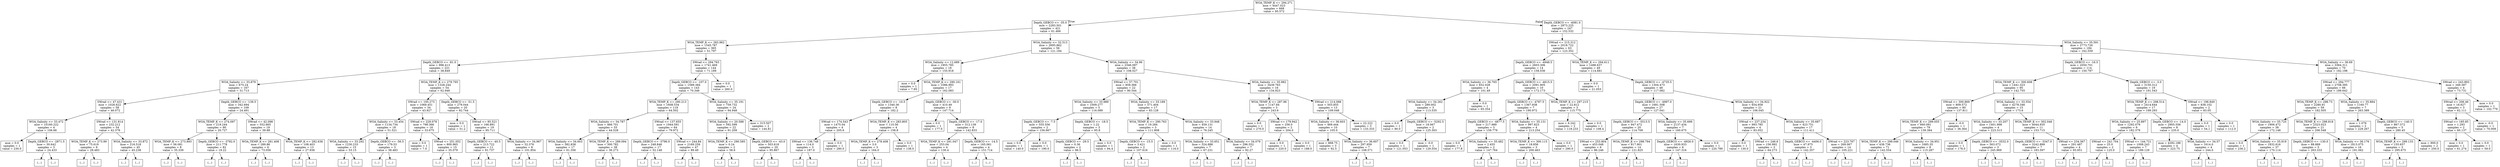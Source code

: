 digraph Tree {
node [shape=box] ;
0 [label="WOA_TEMP_K <= 294.271\nmse = 4447.023\nsamples = 668\nvalue = 95.572"] ;
1 [label="Depth_GEBCO <= -35.0\nmse = 2283.501\nsamples = 421\nvalue = 61.466"] ;
0 -> 1 [labeldistance=2.5, labelangle=45, headlabel="True"] ;
2 [label="WOA_TEMP_K <= 283.962\nmse = 1545.787\nsamples = 365\nvalue = 51.797"] ;
1 -> 2 ;
3 [label="Depth_GEBCO <= -81.0\nmse = 996.413\nsamples = 221\nvalue = 38.849"] ;
2 -> 3 ;
4 [label="WOA_Salinity <= 33.879\nmse = 675.24\nsamples = 167\nvalue = 31.713"] ;
3 -> 4 ;
5 [label="SWrad <= 47.431\nmse = 1026.622\nsamples = 58\nvalue = 46.072"] ;
4 -> 5 ;
6 [label="WOA_Salinity <= 33.472\nmse = 10160.222\nsamples = 4\nvalue = 106.66"] ;
5 -> 6 ;
7 [label="mse = 0.0\nsamples = 1\nvalue = 230.0"] ;
6 -> 7 ;
8 [label="Depth_GEBCO <= -2871.5\nmse = 30.642\nsamples = 3\nvalue = 24.433"] ;
6 -> 8 ;
9 [label="(...)"] ;
8 -> 9 ;
12 [label="(...)"] ;
8 -> 12 ;
13 [label="SWrad <= 131.814\nmse = 232.212\nsamples = 54\nvalue = 42.378"] ;
5 -> 13 ;
14 [label="WOA_TEMP_K <= 273.99\nmse = 75.619\nsamples = 9\nvalue = 28.483"] ;
13 -> 14 ;
15 [label="(...)"] ;
14 -> 15 ;
20 [label="(...)"] ;
14 -> 20 ;
29 [label="WOA_Salinity <= 33.872\nmse = 216.518\nsamples = 45\nvalue = 45.238"] ;
13 -> 29 ;
30 [label="(...)"] ;
29 -> 30 ;
109 [label="(...)"] ;
29 -> 109 ;
110 [label="Depth_GEBCO <= -139.5\nmse = 342.694\nsamples = 109\nvalue = 24.491"] ;
4 -> 110 ;
111 [label="WOA_TEMP_K <= 274.097\nmse = 219.244\nsamples = 90\nvalue = 20.727"] ;
110 -> 111 ;
112 [label="WOA_TEMP_K <= 273.893\nmse = 56.081\nsamples = 8\nvalue = 35.339"] ;
111 -> 112 ;
113 [label="(...)"] ;
112 -> 113 ;
126 [label="(...)"] ;
112 -> 126 ;
127 [label="Depth_GEBCO <= -3782.0\nmse = 211.778\nsamples = 82\nvalue = 19.22"] ;
111 -> 127 ;
128 [label="(...)"] ;
127 -> 128 ;
149 [label="(...)"] ;
127 -> 149 ;
234 [label="SWrad <= 42.098\nmse = 552.665\nsamples = 19\nvalue = 39.88"] ;
110 -> 234 ;
235 [label="WOA_TEMP_K <= 281.408\nmse = 289.86\nsamples = 6\nvalue = 73.056"] ;
234 -> 235 ;
236 [label="(...)"] ;
235 -> 236 ;
243 [label="(...)"] ;
235 -> 243 ;
246 [label="WOA_TEMP_K <= 282.636\nmse = 108.403\nsamples = 13\nvalue = 27.936"] ;
234 -> 246 ;
247 [label="(...)"] ;
246 -> 247 ;
252 [label="(...)"] ;
246 -> 252 ;
269 [label="WOA_TEMP_K <= 279.795\nmse = 1328.244\nsamples = 54\nvalue = 62.946"] ;
3 -> 269 ;
270 [label="SWrad <= 195.273\nmse = 1069.451\nsamples = 34\nvalue = 43.927"] ;
269 -> 270 ;
271 [label="WOA_Salinity <= 33.454\nmse = 1134.734\nsamples = 18\nvalue = 51.521"] ;
270 -> 271 ;
272 [label="WOA_Salinity <= 33.292\nmse = 1230.233\nsamples = 15\nvalue = 53.15"] ;
271 -> 272 ;
273 [label="(...)"] ;
272 -> 273 ;
280 [label="(...)"] ;
272 -> 280 ;
281 [label="Depth_GEBCO <= -56.5\nmse = 179.53\nsamples = 3\nvalue = 38.483"] ;
271 -> 281 ;
282 [label="(...)"] ;
281 -> 282 ;
283 [label="(...)"] ;
281 -> 283 ;
284 [label="SWrad <= 229.078\nmse = 798.366\nsamples = 16\nvalue = 33.675"] ;
270 -> 284 ;
285 [label="mse = 0.0\nsamples = 1\nvalue = 7.0"] ;
284 -> 285 ;
286 [label="SWrad <= 251.052\nmse = 800.965\nsamples = 15\nvalue = 35.079"] ;
284 -> 286 ;
287 [label="(...)"] ;
286 -> 287 ;
288 [label="(...)"] ;
286 -> 288 ;
289 [label="Depth_GEBCO <= -51.5\nmse = 279.044\nsamples = 20\nvalue = 92.744"] ;
269 -> 289 ;
290 [label="mse = 0.0\nsamples = 1\nvalue = 51.2"] ;
289 -> 290 ;
291 [label="SWrad <= 85.521\nmse = 166.891\nsamples = 19\nvalue = 95.711"] ;
289 -> 291 ;
292 [label="Depth_GEBCO <= -40.5\nmse = 213.722\nsamples = 11\nvalue = 91.737"] ;
291 -> 292 ;
293 [label="(...)"] ;
292 -> 293 ;
304 [label="(...)"] ;
292 -> 304 ;
305 [label="WOA_Salinity <= 34.967\nmse = 32.376\nsamples = 8\nvalue = 101.854"] ;
291 -> 305 ;
306 [label="(...)"] ;
305 -> 306 ;
307 [label="(...)"] ;
305 -> 307 ;
308 [label="SWrad <= 294.763\nmse = 1741.469\nsamples = 144\nvalue = 71.189"] ;
2 -> 308 ;
309 [label="Depth_GEBCO <= -107.0\nmse = 1589.384\nsamples = 143\nvalue = 70.346"] ;
308 -> 309 ;
310 [label="WOA_TEMP_K <= 290.213\nmse = 1608.534\nsamples = 119\nvalue = 64.502"] ;
309 -> 310 ;
311 [label="WOA_Salinity <= 34.787\nmse = 466.701\nsamples = 55\nvalue = 44.528"] ;
310 -> 311 ;
312 [label="WOA_Salinity <= 34.603\nmse = 382.838\nsamples = 17\nvalue = 61.356"] ;
311 -> 312 ;
313 [label="(...)"] ;
312 -> 313 ;
336 [label="(...)"] ;
312 -> 336 ;
341 [label="WOA_TEMP_K <= 289.094\nmse = 300.782\nsamples = 38\nvalue = 36.273"] ;
311 -> 341 ;
342 [label="(...)"] ;
341 -> 342 ;
383 [label="(...)"] ;
341 -> 383 ;
404 [label="SWrad <= 137.655\nmse = 1944.591\nsamples = 64\nvalue = 79.972"] ;
310 -> 404 ;
405 [label="Depth_GEBCO <= -3796.0\nmse = 248.846\nsamples = 17\nvalue = 52.148"] ;
404 -> 405 ;
406 [label="(...)"] ;
405 -> 406 ;
435 [label="(...)"] ;
405 -> 435 ;
438 [label="SWrad <= 244.84\nmse = 2169.259\nsamples = 47\nvalue = 89.49"] ;
404 -> 438 ;
439 [label="(...)"] ;
438 -> 439 ;
486 [label="(...)"] ;
438 -> 486 ;
511 [label="WOA_Salinity <= 35.191\nmse = 759.732\nsamples = 24\nvalue = 94.948"] ;
309 -> 511 ;
512 [label="WOA_Salinity <= 20.588\nmse = 592.599\nsamples = 22\nvalue = 91.209"] ;
511 -> 512 ;
513 [label="WOA_TEMP_K <= 290.585\nmse = 0.24\nsamples = 2\nvalue = 58.6"] ;
512 -> 513 ;
514 [label="(...)"] ;
513 -> 514 ;
515 [label="(...)"] ;
513 -> 515 ;
516 [label="Depth_GEBCO <= -43.0\nmse = 503.618\nsamples = 20\nvalue = 95.867"] ;
512 -> 516 ;
517 [label="(...)"] ;
516 -> 517 ;
546 [label="(...)"] ;
516 -> 546 ;
555 [label="mse = 315.507\nsamples = 2\nvalue = 144.81"] ;
511 -> 555 ;
556 [label="mse = 0.0\nsamples = 1\nvalue = 260.0"] ;
308 -> 556 ;
557 [label="WOA_Salinity <= 32.513\nmse = 2695.862\nsamples = 56\nvalue = 121.184"] ;
1 -> 557 ;
558 [label="WOA_Salinity <= 12.689\nmse = 1955.785\nsamples = 18\nvalue = 155.918"] ;
557 -> 558 ;
559 [label="mse = 0.0\nsamples = 1\nvalue = 7.95"] ;
558 -> 559 ;
560 [label="WOA_TEMP_K <= 290.161\nmse = 1086.993\nsamples = 17\nvalue = 162.083"] ;
558 -> 560 ;
561 [label="Depth_GEBCO <= -10.5\nmse = 1340.36\nsamples = 8\nvalue = 182.2"] ;
560 -> 561 ;
562 [label="SWrad <= 174.543\nmse = 1475.04\nsamples = 4\nvalue = 205.6"] ;
561 -> 562 ;
563 [label="SWrad <= 136.748\nmse = 114.0\nsamples = 3\nvalue = 187.0"] ;
562 -> 563 ;
564 [label="(...)"] ;
563 -> 564 ;
565 [label="(...)"] ;
563 -> 565 ;
568 [label="mse = 0.0\nsamples = 1\nvalue = 280.0"] ;
562 -> 568 ;
569 [label="WOA_TEMP_K <= 283.805\nmse = 110.56\nsamples = 4\nvalue = 158.8"] ;
561 -> 569 ;
570 [label="WOA_TEMP_K <= 278.408\nmse = 3.0\nsamples = 3\nvalue = 164.0"] ;
569 -> 570 ;
571 [label="(...)"] ;
570 -> 571 ;
572 [label="(...)"] ;
570 -> 572 ;
573 [label="mse = 0.0\nsamples = 1\nvalue = 138.0"] ;
569 -> 573 ;
574 [label="Depth_GEBCO <= -30.0\nmse = 410.49\nsamples = 9\nvalue = 147.714"] ;
560 -> 574 ;
575 [label="mse = 0.0\nsamples = 1\nvalue = 177.0"] ;
574 -> 575 ;
576 [label="Depth_GEBCO <= -17.0\nmse = 312.139\nsamples = 8\nvalue = 142.833"] ;
574 -> 576 ;
577 [label="WOA_TEMP_K <= 291.047\nmse = 253.04\nsamples = 4\nvalue = 130.4"] ;
576 -> 577 ;
578 [label="(...)"] ;
577 -> 578 ;
583 [label="(...)"] ;
577 -> 583 ;
584 [label="Depth_GEBCO <= -14.5\nmse = 165.061\nsamples = 4\nvalue = 151.714"] ;
576 -> 584 ;
585 [label="(...)"] ;
584 -> 585 ;
586 [label="(...)"] ;
584 -> 586 ;
591 [label="WOA_Salinity <= 34.96\nmse = 2346.097\nsamples = 38\nvalue = 108.027"] ;
557 -> 591 ;
592 [label="SWrad <= 57.701\nmse = 859.366\nsamples = 22\nvalue = 90.544"] ;
591 -> 592 ;
593 [label="WOA_Salinity <= 33.989\nmse = 1009.277\nsamples = 5\nvalue = 116.089"] ;
592 -> 593 ;
594 [label="Depth_GEBCO <= -7.5\nmse = 555.556\nsamples = 2\nvalue = 156.667"] ;
593 -> 594 ;
595 [label="mse = 0.0\nsamples = 1\nvalue = 140.0"] ;
594 -> 595 ;
596 [label="mse = 0.0\nsamples = 1\nvalue = 190.0"] ;
594 -> 596 ;
597 [label="Depth_GEBCO <= -18.5\nmse = 1.22\nsamples = 3\nvalue = 95.8"] ;
593 -> 597 ;
598 [label="Depth_GEBCO <= -29.5\nmse = 0.36\nsamples = 2\nvalue = 96.5"] ;
597 -> 598 ;
599 [label="(...)"] ;
598 -> 599 ;
600 [label="(...)"] ;
598 -> 600 ;
601 [label="mse = 0.0\nsamples = 1\nvalue = 94.4"] ;
597 -> 601 ;
602 [label="WOA_Salinity <= 33.189\nmse = 571.404\nsamples = 17\nvalue = 83.128"] ;
592 -> 602 ;
603 [label="WOA_TEMP_K <= 290.763\nmse = 19.284\nsamples = 3\nvalue = 111.808"] ;
602 -> 603 ;
604 [label="Depth_GEBCO <= -15.5\nmse = 3.421\nsamples = 2\nvalue = 107.616"] ;
603 -> 604 ;
605 [label="(...)"] ;
604 -> 605 ;
606 [label="(...)"] ;
604 -> 606 ;
607 [label="mse = 0.0\nsamples = 1\nvalue = 116.0"] ;
603 -> 607 ;
608 [label="WOA_Salinity <= 33.948\nmse = 459.131\nsamples = 14\nvalue = 76.245"] ;
602 -> 608 ;
609 [label="WOA_Salinity <= 33.651\nmse = 324.888\nsamples = 7\nvalue = 67.231"] ;
608 -> 609 ;
610 [label="(...)"] ;
609 -> 610 ;
613 [label="(...)"] ;
609 -> 613 ;
622 [label="WOA_Salinity <= 34.079\nmse = 296.552\nsamples = 7\nvalue = 92.27"] ;
608 -> 622 ;
623 [label="(...)"] ;
622 -> 623 ;
624 [label="(...)"] ;
622 -> 624 ;
635 [label="WOA_Salinity <= 35.982\nmse = 3439.763\nsamples = 16\nvalue = 134.923"] ;
591 -> 635 ;
636 [label="WOA_TEMP_K <= 287.96\nmse = 1147.84\nsamples = 3\nvalue = 243.6"] ;
635 -> 636 ;
637 [label="mse = 0.0\nsamples = 1\nvalue = 270.0"] ;
636 -> 637 ;
638 [label="SWrad <= 179.942\nmse = 256.0\nsamples = 2\nvalue = 204.0"] ;
636 -> 638 ;
639 [label="mse = 0.0\nsamples = 1\nvalue = 220.0"] ;
638 -> 639 ;
640 [label="mse = 0.0\nsamples = 1\nvalue = 188.0"] ;
638 -> 640 ;
641 [label="SWrad <= 214.088\nmse = 503.855\nsamples = 13\nvalue = 109.048"] ;
635 -> 641 ;
642 [label="WOA_Salinity <= 36.603\nmse = 469.444\nsamples = 10\nvalue = 105.0"] ;
641 -> 642 ;
643 [label="mse = 868.75\nsamples = 3\nvalue = 92.5"] ;
642 -> 643 ;
644 [label="WOA_Salinity <= 36.607\nmse = 297.959\nsamples = 7\nvalue = 108.571"] ;
642 -> 644 ;
645 [label="(...)"] ;
644 -> 645 ;
646 [label="(...)"] ;
644 -> 646 ;
651 [label="mse = 22.222\nsamples = 3\nvalue = 133.333"] ;
641 -> 651 ;
652 [label="Depth_GEBCO <= -4081.0\nmse = 2873.225\nsamples = 247\nvalue = 152.532"] ;
0 -> 652 [labeldistance=2.5, labelangle=-45, headlabel="False"] ;
653 [label="SWrad <= 215.312\nmse = 2018.722\nsamples = 63\nvalue = 123.352"] ;
652 -> 653 ;
654 [label="Depth_GEBCO <= -4948.5\nmse = 2603.306\nsamples = 14\nvalue = 158.036"] ;
653 -> 654 ;
655 [label="WOA_Salinity <= 36.765\nmse = 652.028\nsamples = 4\nvalue = 101.49"] ;
654 -> 655 ;
656 [label="WOA_Salinity <= 34.262\nmse = 289.002\nsamples = 3\nvalue = 113.535"] ;
655 -> 656 ;
657 [label="mse = 0.0\nsamples = 1\nvalue = 90.0"] ;
656 -> 657 ;
658 [label="Depth_GEBCO <= -5292.5\nmse = 18.067\nsamples = 2\nvalue = 125.303"] ;
656 -> 658 ;
659 [label="mse = 0.0\nsamples = 1\nvalue = 121.053"] ;
658 -> 659 ;
660 [label="mse = -0.0\nsamples = 1\nvalue = 129.554"] ;
658 -> 660 ;
661 [label="mse = 0.0\nsamples = 1\nvalue = 65.354"] ;
655 -> 661 ;
662 [label="Depth_GEBCO <= -4615.5\nmse = 2091.905\nsamples = 10\nvalue = 172.173"] ;
654 -> 662 ;
663 [label="Depth_GEBCO <= -4787.5\nmse = 1367.938\nsamples = 7\nvalue = 190.972"] ;
662 -> 663 ;
664 [label="Depth_GEBCO <= -4877.5\nmse = 217.989\nsamples = 3\nvalue = 159.779"] ;
663 -> 664 ;
665 [label="mse = 0.0\nsamples = 1\nvalue = 177.8"] ;
664 -> 665 ;
666 [label="WOA_Salinity <= 35.482\nmse = 2.455\nsamples = 2\nvalue = 147.764"] ;
664 -> 666 ;
667 [label="(...)"] ;
666 -> 667 ;
668 [label="(...)"] ;
666 -> 668 ;
669 [label="WOA_Salinity <= 35.131\nmse = 997.823\nsamples = 4\nvalue = 213.254"] ;
663 -> 669 ;
670 [label="WOA_TEMP_K <= 300.115\nmse = 18.856\nsamples = 3\nvalue = 200.463"] ;
669 -> 670 ;
671 [label="(...)"] ;
670 -> 671 ;
674 [label="(...)"] ;
670 -> 674 ;
675 [label="mse = 0.0\nsamples = 1\nvalue = 290.0"] ;
669 -> 675 ;
676 [label="WOA_TEMP_K <= 297.215\nmse = 22.812\nsamples = 3\nvalue = 115.775"] ;
662 -> 676 ;
677 [label="mse = 6.242\nsamples = 2\nvalue = 118.233"] ;
676 -> 677 ;
678 [label="mse = 0.0\nsamples = 1\nvalue = 108.4"] ;
676 -> 678 ;
679 [label="WOA_TEMP_K <= 294.611\nmse = 1496.637\nsamples = 49\nvalue = 114.681"] ;
653 -> 679 ;
680 [label="mse = 0.0\nsamples = 1\nvalue = 21.053"] ;
679 -> 680 ;
681 [label="Depth_GEBCO <= -4735.5\nmse = 1304.473\nsamples = 48\nvalue = 117.082"] ;
679 -> 681 ;
682 [label="Depth_GEBCO <= -4997.0\nmse = 1681.508\nsamples = 27\nvalue = 127.041"] ;
681 -> 682 ;
683 [label="Depth_GEBCO <= -5513.5\nmse = 947.472\nsamples = 20\nvalue = 114.709"] ;
682 -> 683 ;
684 [label="SWrad <= 253.804\nmse = 453.048\nsamples = 6\nvalue = 86.246"] ;
683 -> 684 ;
685 [label="(...)"] ;
684 -> 685 ;
690 [label="(...)"] ;
684 -> 690 ;
695 [label="WOA_TEMP_K <= 298.794\nmse = 817.901\nsamples = 14\nvalue = 121.825"] ;
683 -> 695 ;
696 [label="(...)"] ;
695 -> 696 ;
701 [label="(...)"] ;
695 -> 701 ;
722 [label="WOA_Salinity <= 35.699\nmse = 2137.434\nsamples = 7\nvalue = 160.675"] ;
682 -> 722 ;
723 [label="Depth_GEBCO <= -4926.0\nmse = 1630.933\nsamples = 6\nvalue = 147.316"] ;
722 -> 723 ;
724 [label="(...)"] ;
723 -> 724 ;
727 [label="(...)"] ;
723 -> 727 ;
734 [label="mse = 0.0\nsamples = 1\nvalue = 220.789"] ;
722 -> 734 ;
735 [label="WOA_Salinity <= 34.922\nmse = 654.958\nsamples = 21\nvalue = 106.045"] ;
681 -> 735 ;
736 [label="SWrad <= 237.234\nmse = 993.785\nsamples = 4\nvalue = 83.052"] ;
735 -> 736 ;
737 [label="mse = 0.0\nsamples = 1\nvalue = 130.0"] ;
736 -> 737 ;
738 [label="SWrad <= 246.6\nmse = 156.992\nsamples = 3\nvalue = 64.273"] ;
736 -> 738 ;
739 [label="(...)"] ;
738 -> 739 ;
740 [label="(...)"] ;
738 -> 740 ;
743 [label="WOA_Salinity <= 35.687\nmse = 423.751\nsamples = 17\nvalue = 111.411"] ;
735 -> 743 ;
744 [label="Depth_GEBCO <= -4406.0\nmse = 47.975\nsamples = 3\nvalue = 142.357"] ;
743 -> 744 ;
745 [label="(...)"] ;
744 -> 745 ;
746 [label="(...)"] ;
744 -> 746 ;
749 [label="SWrad <= 223.767\nmse = 269.067\nsamples = 14\nvalue = 105.221"] ;
743 -> 749 ;
750 [label="(...)"] ;
749 -> 750 ;
751 [label="(...)"] ;
749 -> 751 ;
774 [label="WOA_Salinity <= 35.591\nmse = 2773.726\nsamples = 184\nvalue = 162.559"] ;
652 -> 774 ;
775 [label="Depth_GEBCO <= -16.5\nmse = 2050.701\nsamples = 114\nvalue = 150.797"] ;
774 -> 775 ;
776 [label="WOA_TEMP_K <= 300.608\nmse = 1441.323\nsamples = 95\nvalue = 142.755"] ;
775 -> 776 ;
777 [label="SWrad <= 300.869\nmse = 809.572\nsamples = 80\nvalue = 137.811"] ;
776 -> 777 ;
778 [label="WOA_TEMP_K <= 299.055\nmse = 660.091\nsamples = 79\nvalue = 139.384"] ;
777 -> 778 ;
779 [label="WOA_TEMP_K <= 299.046\nmse = 438.736\nsamples = 71\nvalue = 142.554"] ;
778 -> 779 ;
780 [label="(...)"] ;
779 -> 780 ;
875 [label="(...)"] ;
779 -> 875 ;
876 [label="WOA_Salinity <= 34.951\nmse = 1685.35\nsamples = 8\nvalue = 115.287"] ;
778 -> 876 ;
877 [label="(...)"] ;
876 -> 877 ;
888 [label="(...)"] ;
876 -> 888 ;
889 [label="mse = -0.0\nsamples = 1\nvalue = 36.364"] ;
777 -> 889 ;
890 [label="WOA_Salinity <= 33.554\nmse = 4278.346\nsamples = 15\nvalue = 173.6"] ;
776 -> 890 ;
891 [label="WOA_Salinity <= 33.207\nmse = 1401.998\nsamples = 4\nvalue = 223.313"] ;
890 -> 891 ;
892 [label="mse = 0.0\nsamples = 1\nvalue = 178.0"] ;
891 -> 892 ;
893 [label="Depth_GEBCO <= -3532.0\nmse = 563.072\nsamples = 3\nvalue = 245.969"] ;
891 -> 893 ;
894 [label="(...)"] ;
893 -> 894 ;
895 [label="(...)"] ;
893 -> 895 ;
898 [label="WOA_TEMP_K <= 302.046\nmse = 4044.935\nsamples = 11\nvalue = 153.715"] ;
890 -> 898 ;
899 [label="Depth_GEBCO <= -3347.0\nmse = 3242.899\nsamples = 7\nvalue = 183.597"] ;
898 -> 899 ;
900 [label="(...)"] ;
899 -> 900 ;
907 [label="(...)"] ;
899 -> 907 ;
910 [label="SWrad <= 234.367\nmse = 291.487\nsamples = 4\nvalue = 93.951"] ;
898 -> 910 ;
911 [label="(...)"] ;
910 -> 911 ;
912 [label="(...)"] ;
910 -> 912 ;
917 [label="Depth_GEBCO <= -3.0\nmse = 3150.312\nsamples = 19\nvalue = 191.543"] ;
775 -> 917 ;
918 [label="WOA_TEMP_K <= 298.514\nmse = 2414.644\nsamples = 17\nvalue = 199.293"] ;
917 -> 918 ;
919 [label="WOA_Salinity <= 25.897\nmse = 1292.079\nsamples = 9\nvalue = 182.379"] ;
918 -> 919 ;
920 [label="SWrad <= 241.704\nmse = 25.0\nsamples = 2\nvalue = 125.0"] ;
919 -> 920 ;
921 [label="(...)"] ;
920 -> 921 ;
922 [label="(...)"] ;
920 -> 922 ;
923 [label="SWrad <= 144.721\nmse = 1008.243\nsamples = 7\nvalue = 189.129"] ;
919 -> 923 ;
924 [label="(...)"] ;
923 -> 924 ;
925 [label="(...)"] ;
923 -> 925 ;
930 [label="Depth_GEBCO <= -14.0\nmse = 2905.556\nsamples = 8\nvalue = 235.0"] ;
918 -> 930 ;
931 [label="mse = 4292.188\nsamples = 4\nvalue = 223.75"] ;
930 -> 931 ;
932 [label="WOA_Salinity <= 34.57\nmse = 1614.0\nsamples = 4\nvalue = 244.0"] ;
930 -> 932 ;
933 [label="(...)"] ;
932 -> 933 ;
934 [label="(...)"] ;
932 -> 934 ;
935 [label="SWrad <= 196.849\nmse = 838.102\nsamples = 2\nvalue = 83.05"] ;
917 -> 935 ;
936 [label="mse = 0.0\nsamples = 1\nvalue = 54.1"] ;
935 -> 936 ;
937 [label="mse = 0.0\nsamples = 1\nvalue = 112.0"] ;
935 -> 937 ;
938 [label="WOA_Salinity <= 36.69\nmse = 3364.311\nsamples = 70\nvalue = 182.198"] ;
774 -> 938 ;
939 [label="SWrad <= 294.777\nmse = 2708.395\nsamples = 66\nvalue = 189.642"] ;
938 -> 939 ;
940 [label="WOA_TEMP_K <= 298.73\nmse = 2280.91\nsamples = 59\nvalue = 182.505"] ;
939 -> 940 ;
941 [label="WOA_Salinity <= 35.725\nmse = 1906.472\nsamples = 38\nvalue = 172.148"] ;
940 -> 941 ;
942 [label="mse = 0.0\nsamples = 1\nvalue = 236.2"] ;
941 -> 942 ;
943 [label="WOA_Salinity <= 35.919\nmse = 1832.616\nsamples = 37\nvalue = 170.114"] ;
941 -> 943 ;
944 [label="(...)"] ;
943 -> 944 ;
949 [label="(...)"] ;
943 -> 949 ;
988 [label="WOA_TEMP_K <= 298.818\nmse = 2323.023\nsamples = 21\nvalue = 206.548"] ;
940 -> 988 ;
989 [label="Depth_GEBCO <= -130.0\nmse = 88.889\nsamples = 5\nvalue = 263.333"] ;
988 -> 989 ;
990 [label="(...)"] ;
989 -> 990 ;
991 [label="(...)"] ;
989 -> 991 ;
992 [label="WOA_Salinity <= 36.176\nmse = 1813.075\nsamples = 16\nvalue = 191.062"] ;
988 -> 992 ;
993 [label="(...)"] ;
992 -> 993 ;
996 [label="(...)"] ;
992 -> 996 ;
1011 [label="WOA_Salinity <= 35.884\nmse = 1160.77\nsamples = 7\nvalue = 263.389"] ;
939 -> 1011 ;
1012 [label="mse = 1.076\nsamples = 2\nvalue = 229.267"] ;
1011 -> 1012 ;
1013 [label="Depth_GEBCO <= -140.5\nmse = 867.372\nsamples = 5\nvalue = 280.45"] ;
1011 -> 1013 ;
1014 [label="WOA_TEMP_K <= 299.133\nmse = 155.657\nsamples = 3\nvalue = 295.675"] ;
1013 -> 1014 ;
1015 [label="(...)"] ;
1014 -> 1015 ;
1016 [label="(...)"] ;
1014 -> 1016 ;
1019 [label="mse = 900.0\nsamples = 2\nvalue = 250.0"] ;
1013 -> 1019 ;
1020 [label="SWrad <= 243.893\nmse = 349.397\nsamples = 4\nvalue = 73.731"] ;
938 -> 1020 ;
1021 [label="SWrad <= 206.46\nmse = 16.627\nsamples = 3\nvalue = 62.111"] ;
1020 -> 1021 ;
1022 [label="SWrad <= 185.85\nmse = 1.293\nsamples = 2\nvalue = 60.137"] ;
1021 -> 1022 ;
1023 [label="mse = 0.0\nsamples = 1\nvalue = 61.274"] ;
1022 -> 1023 ;
1024 [label="mse = 0.0\nsamples = 1\nvalue = 59.0"] ;
1022 -> 1024 ;
1025 [label="mse = -0.0\nsamples = 1\nvalue = 70.009"] ;
1021 -> 1025 ;
1026 [label="mse = 0.0\nsamples = 1\nvalue = 102.779"] ;
1020 -> 1026 ;
}